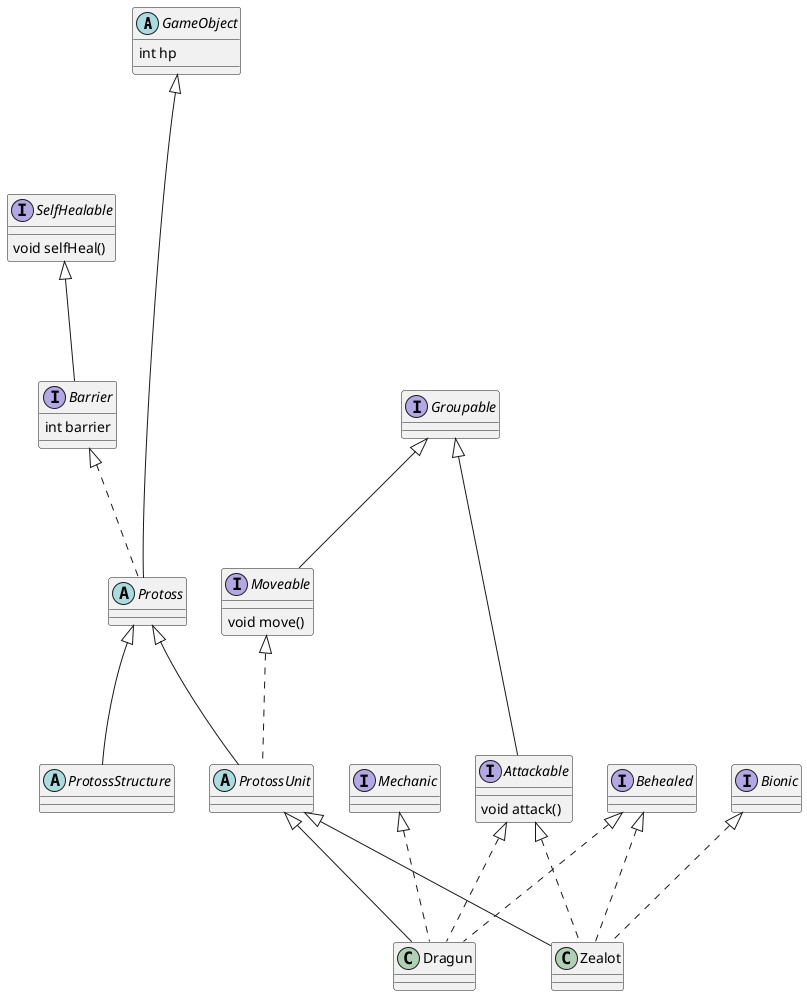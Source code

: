 @startuml

skinparam ranksep 120

'게임 오브젝트
abstract class GameObject {
    int hp
}

' 프로토스 계층구조
together {
abstract class Protoss extends GameObject implements Barrier

abstract class ProtossUnit extends Protoss implements Moveable

abstract class ProtossStructure extends Protoss
}


' 프로토스 유닛
together {
class Zealot extends ProtossUnit implements Behealed, Bionic, Attackable

class Dragun extends ProtossUnit implements Behealed, Mechanic, Attackable
}

' 인터페이스
interface SelfHealable {
    void selfHeal()
}

interface Barrier implements SelfHealable {
    int barrier
}

interface Attackable implements Groupable {
    void attack()
}

interface Behealed { }

interface Bionic { }

interface Mechanic { }

interface Moveable implements Groupable {
    void move()
}

interface Groupable { }

GameObject -[hidden]-> Protoss
GameObject -[hidden]-> SelfHealable
Protoss -[hidden]-> ProtossUnit
Protoss -[hidden]-> ProtossStructure

@enduml